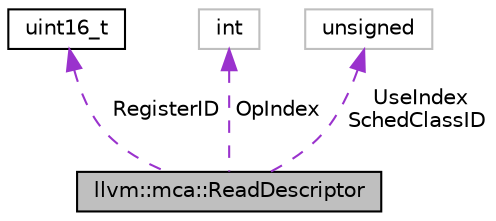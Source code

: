 digraph "llvm::mca::ReadDescriptor"
{
 // LATEX_PDF_SIZE
  bgcolor="transparent";
  edge [fontname="Helvetica",fontsize="10",labelfontname="Helvetica",labelfontsize="10"];
  node [fontname="Helvetica",fontsize="10",shape=record];
  Node1 [label="llvm::mca::ReadDescriptor",height=0.2,width=0.4,color="black", fillcolor="grey75", style="filled", fontcolor="black",tooltip="A register read descriptor."];
  Node2 -> Node1 [dir="back",color="darkorchid3",fontsize="10",style="dashed",label=" RegisterID" ,fontname="Helvetica"];
  Node2 [label="uint16_t",height=0.2,width=0.4,color="black",URL="$classuint16__t.html",tooltip=" "];
  Node3 -> Node1 [dir="back",color="darkorchid3",fontsize="10",style="dashed",label=" OpIndex" ,fontname="Helvetica"];
  Node3 [label="int",height=0.2,width=0.4,color="grey75",tooltip=" "];
  Node4 -> Node1 [dir="back",color="darkorchid3",fontsize="10",style="dashed",label=" UseIndex\nSchedClassID" ,fontname="Helvetica"];
  Node4 [label="unsigned",height=0.2,width=0.4,color="grey75",tooltip=" "];
}

